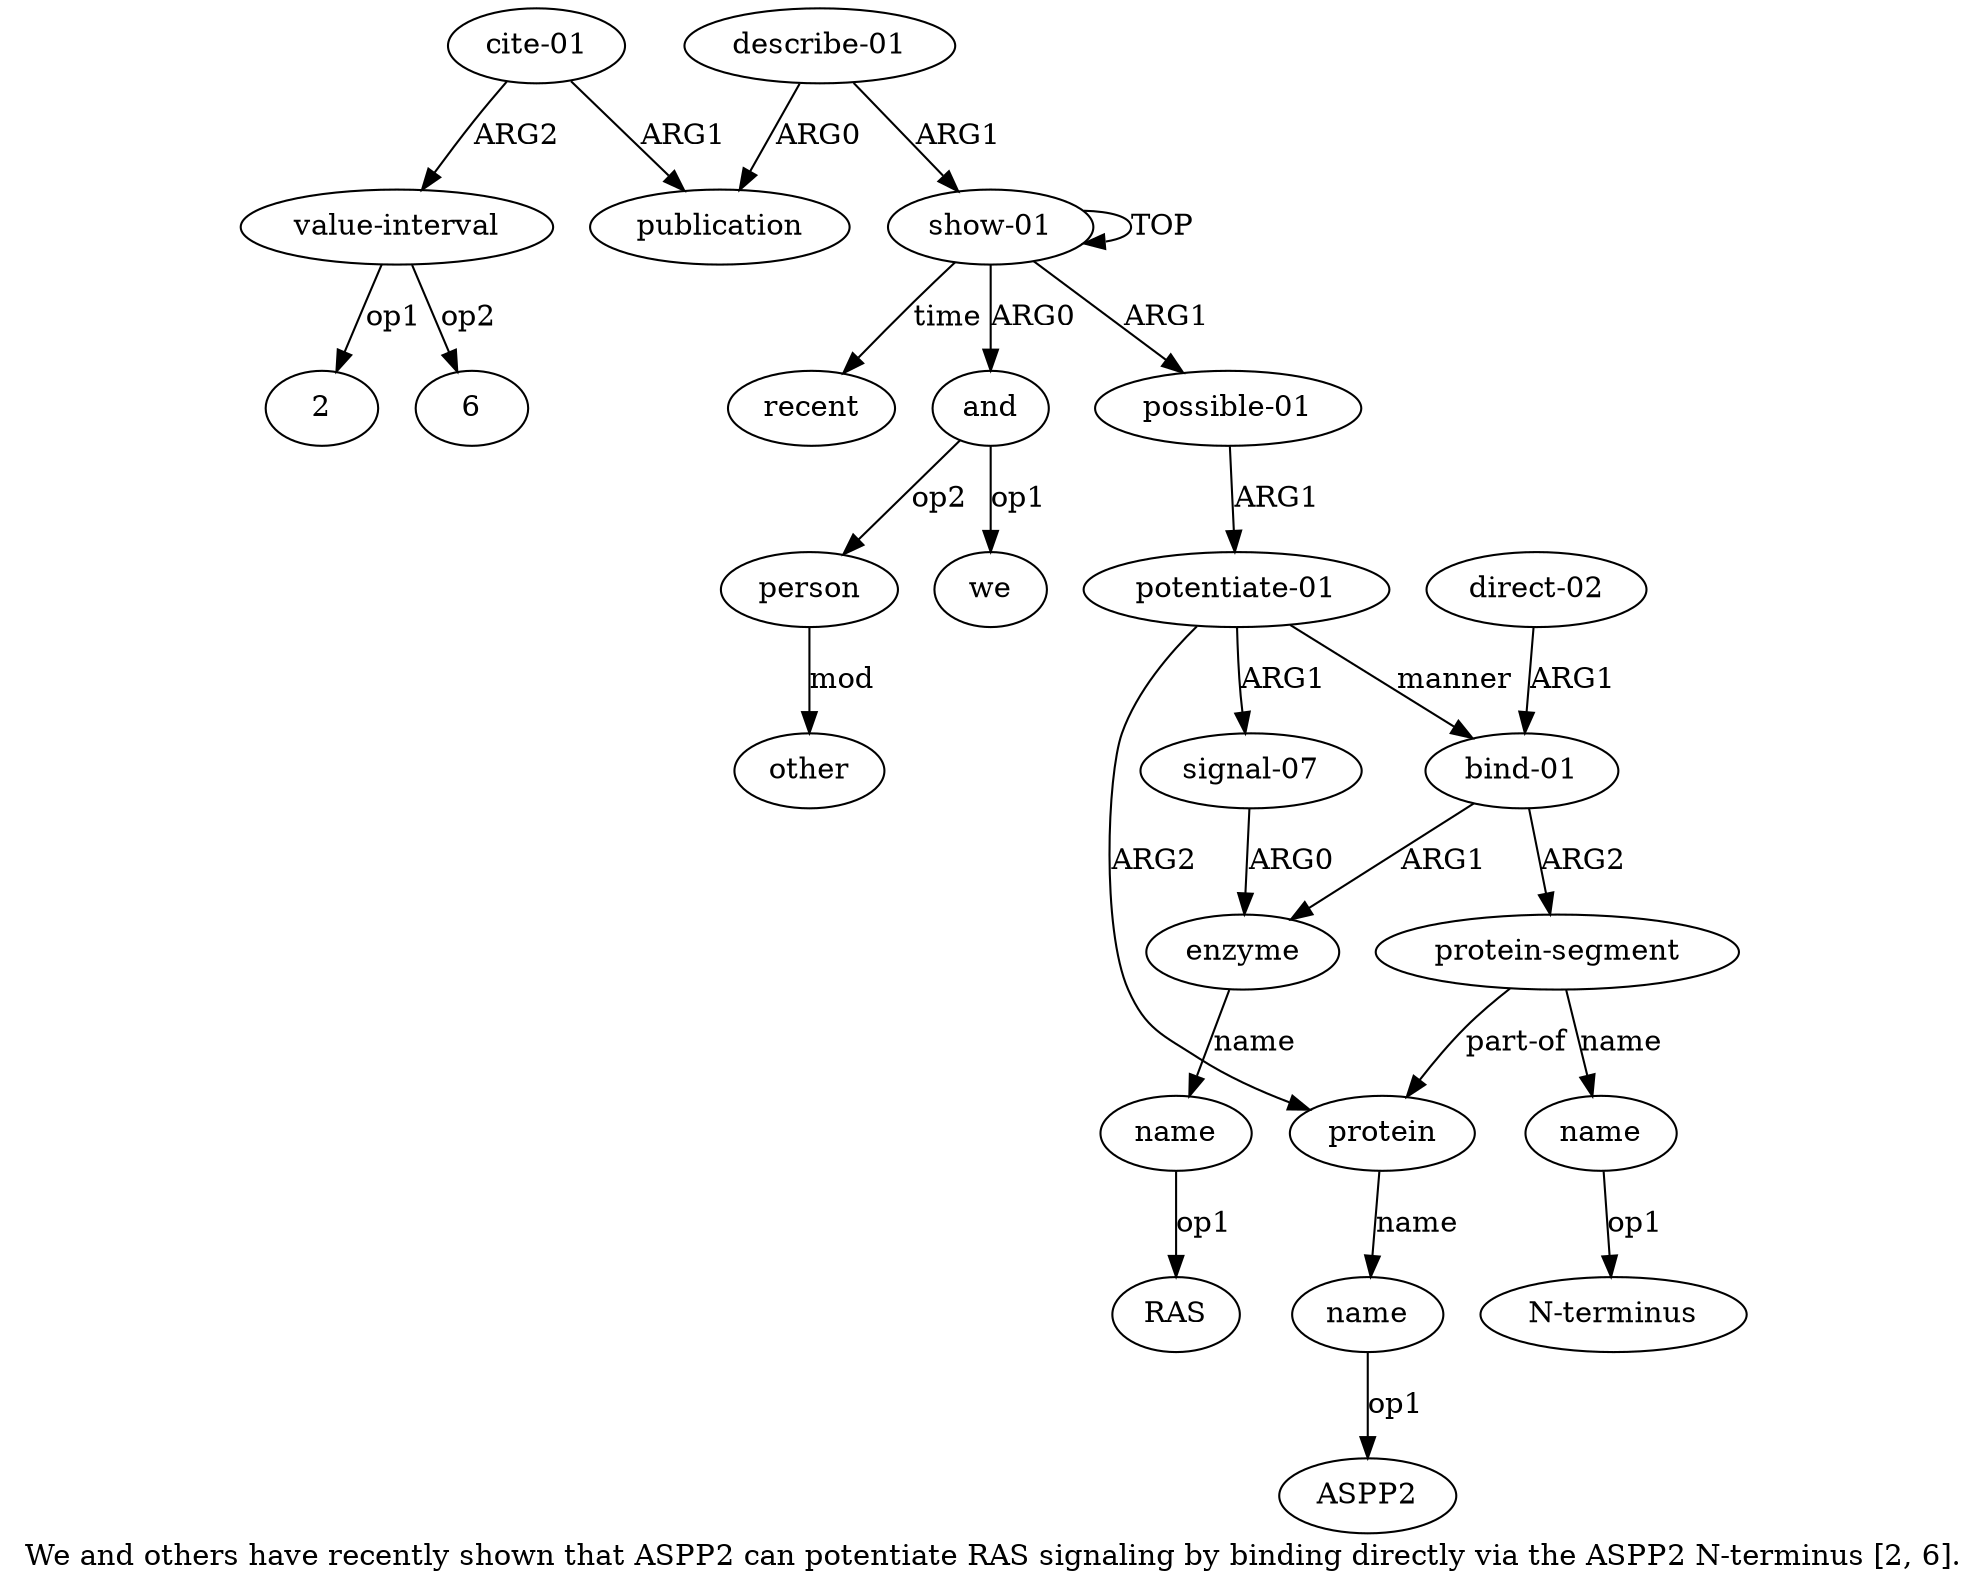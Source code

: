 digraph  {
	graph [label="We and others have recently shown that ASPP2 can potentiate RAS signaling by binding directly via the ASPP2 N-terminus [2, 6]."];
	node [label="\N"];
	a20	 [color=black,
		gold_ind=20,
		gold_label="value-interval",
		label="value-interval",
		test_ind=20,
		test_label="value-interval"];
	"a20 6"	 [color=black,
		gold_ind=-1,
		gold_label=6,
		label=6,
		test_ind=-1,
		test_label=6];
	a20 -> "a20 6" [key=0,
	color=black,
	gold_label=op2,
	label=op2,
	test_label=op2];
"a20 2" [color=black,
	gold_ind=-1,
	gold_label=2,
	label=2,
	test_ind=-1,
	test_label=2];
a20 -> "a20 2" [key=0,
color=black,
gold_label=op1,
label=op1,
test_label=op1];
a15 [color=black,
gold_ind=15,
gold_label="direct-02",
label="direct-02",
test_ind=15,
test_label="direct-02"];
a12 [color=black,
gold_ind=12,
gold_label="bind-01",
label="bind-01",
test_ind=12,
test_label="bind-01"];
a15 -> a12 [key=0,
color=black,
gold_label=ARG1,
label=ARG1,
test_label=ARG1];
a14 [color=black,
gold_ind=14,
gold_label=name,
label=name,
test_ind=14,
test_label=name];
"a14 N-terminus" [color=black,
gold_ind=-1,
gold_label="N-terminus",
label="N-terminus",
test_ind=-1,
test_label="N-terminus"];
a14 -> "a14 N-terminus" [key=0,
color=black,
gold_label=op1,
label=op1,
test_label=op1];
a17 [color=black,
gold_ind=17,
gold_label="describe-01",
label="describe-01",
test_ind=17,
test_label="describe-01"];
a18 [color=black,
gold_ind=18,
gold_label=publication,
label=publication,
test_ind=18,
test_label=publication];
a17 -> a18 [key=0,
color=black,
gold_label=ARG0,
label=ARG0,
test_label=ARG0];
a0 [color=black,
gold_ind=0,
gold_label="show-01",
label="show-01",
test_ind=0,
test_label="show-01"];
a17 -> a0 [key=0,
color=black,
gold_label=ARG1,
label=ARG1,
test_label=ARG1];
a16 [color=black,
gold_ind=16,
gold_label=recent,
label=recent,
test_ind=16,
test_label=recent];
a11 [color=black,
gold_ind=11,
gold_label=name,
label=name,
test_ind=11,
test_label=name];
"a11 ASPP2" [color=black,
gold_ind=-1,
gold_label=ASPP2,
label=ASPP2,
test_ind=-1,
test_label=ASPP2];
a11 -> "a11 ASPP2" [key=0,
color=black,
gold_label=op1,
label=op1,
test_label=op1];
a10 [color=black,
gold_ind=10,
gold_label=protein,
label=protein,
test_ind=10,
test_label=protein];
a10 -> a11 [key=0,
color=black,
gold_label=name,
label=name,
test_label=name];
a13 [color=black,
gold_ind=13,
gold_label="protein-segment",
label="protein-segment",
test_ind=13,
test_label="protein-segment"];
a13 -> a14 [key=0,
color=black,
gold_label=name,
label=name,
test_label=name];
a13 -> a10 [key=0,
color=black,
gold_label="part-of",
label="part-of",
test_label="part-of"];
a12 -> a13 [key=0,
color=black,
gold_label=ARG2,
label=ARG2,
test_label=ARG2];
a8 [color=black,
gold_ind=8,
gold_label=enzyme,
label=enzyme,
test_ind=8,
test_label=enzyme];
a12 -> a8 [key=0,
color=black,
gold_label=ARG1,
label=ARG1,
test_label=ARG1];
a19 [color=black,
gold_ind=19,
gold_label="cite-01",
label="cite-01",
test_ind=19,
test_label="cite-01"];
a19 -> a20 [key=0,
color=black,
gold_label=ARG2,
label=ARG2,
test_label=ARG2];
a19 -> a18 [key=0,
color=black,
gold_label=ARG1,
label=ARG1,
test_label=ARG1];
"a9 RAS" [color=black,
gold_ind=-1,
gold_label=RAS,
label=RAS,
test_ind=-1,
test_label=RAS];
a1 [color=black,
gold_ind=1,
gold_label=and,
label=and,
test_ind=1,
test_label=and];
a3 [color=black,
gold_ind=3,
gold_label=person,
label=person,
test_ind=3,
test_label=person];
a1 -> a3 [key=0,
color=black,
gold_label=op2,
label=op2,
test_label=op2];
a2 [color=black,
gold_ind=2,
gold_label=we,
label=we,
test_ind=2,
test_label=we];
a1 -> a2 [key=0,
color=black,
gold_label=op1,
label=op1,
test_label=op1];
a0 -> a16 [key=0,
color=black,
gold_label=time,
label=time,
test_label=time];
a0 -> a1 [key=0,
color=black,
gold_label=ARG0,
label=ARG0,
test_label=ARG0];
a0 -> a0 [key=0,
color=black,
gold_label=TOP,
label=TOP,
test_label=TOP];
a5 [color=black,
gold_ind=5,
gold_label="possible-01",
label="possible-01",
test_ind=5,
test_label="possible-01"];
a0 -> a5 [key=0,
color=black,
gold_label=ARG1,
label=ARG1,
test_label=ARG1];
a4 [color=black,
gold_ind=4,
gold_label=other,
label=other,
test_ind=4,
test_label=other];
a3 -> a4 [key=0,
color=black,
gold_label=mod,
label=mod,
test_label=mod];
a6 [color=black,
gold_ind=6,
gold_label="potentiate-01",
label="potentiate-01",
test_ind=6,
test_label="potentiate-01"];
a5 -> a6 [key=0,
color=black,
gold_label=ARG1,
label=ARG1,
test_label=ARG1];
a7 [color=black,
gold_ind=7,
gold_label="signal-07",
label="signal-07",
test_ind=7,
test_label="signal-07"];
a7 -> a8 [key=0,
color=black,
gold_label=ARG0,
label=ARG0,
test_label=ARG0];
a6 -> a10 [key=0,
color=black,
gold_label=ARG2,
label=ARG2,
test_label=ARG2];
a6 -> a12 [key=0,
color=black,
gold_label=manner,
label=manner,
test_label=manner];
a6 -> a7 [key=0,
color=black,
gold_label=ARG1,
label=ARG1,
test_label=ARG1];
a9 [color=black,
gold_ind=9,
gold_label=name,
label=name,
test_ind=9,
test_label=name];
a9 -> "a9 RAS" [key=0,
color=black,
gold_label=op1,
label=op1,
test_label=op1];
a8 -> a9 [key=0,
color=black,
gold_label=name,
label=name,
test_label=name];
}
